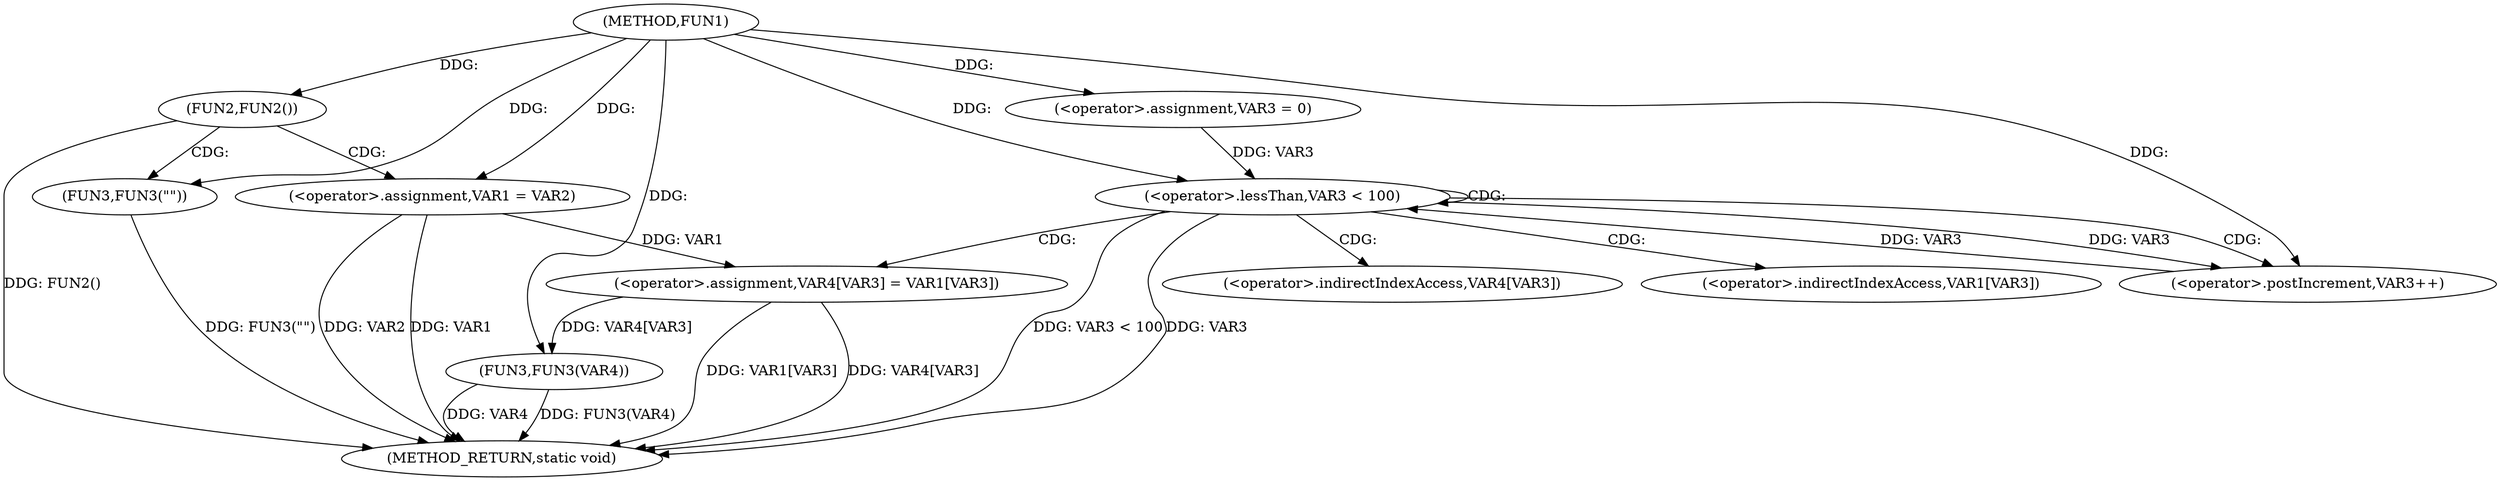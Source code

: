 digraph FUN1 {  
"1000100" [label = "(METHOD,FUN1)" ]
"1000136" [label = "(METHOD_RETURN,static void)" ]
"1000105" [label = "(FUN2,FUN2())" ]
"1000107" [label = "(FUN3,FUN3(\"\"))" ]
"1000111" [label = "(<operator>.assignment,VAR1 = VAR2)" ]
"1000118" [label = "(<operator>.assignment,VAR3 = 0)" ]
"1000121" [label = "(<operator>.lessThan,VAR3 < 100)" ]
"1000124" [label = "(<operator>.postIncrement,VAR3++)" ]
"1000127" [label = "(<operator>.assignment,VAR4[VAR3] = VAR1[VAR3])" ]
"1000134" [label = "(FUN3,FUN3(VAR4))" ]
"1000128" [label = "(<operator>.indirectIndexAccess,VAR4[VAR3])" ]
"1000131" [label = "(<operator>.indirectIndexAccess,VAR1[VAR3])" ]
  "1000107" -> "1000136"  [ label = "DDG: FUN3(\"\")"] 
  "1000105" -> "1000136"  [ label = "DDG: FUN2()"] 
  "1000134" -> "1000136"  [ label = "DDG: FUN3(VAR4)"] 
  "1000121" -> "1000136"  [ label = "DDG: VAR3 < 100"] 
  "1000111" -> "1000136"  [ label = "DDG: VAR1"] 
  "1000121" -> "1000136"  [ label = "DDG: VAR3"] 
  "1000127" -> "1000136"  [ label = "DDG: VAR4[VAR3]"] 
  "1000134" -> "1000136"  [ label = "DDG: VAR4"] 
  "1000111" -> "1000136"  [ label = "DDG: VAR2"] 
  "1000127" -> "1000136"  [ label = "DDG: VAR1[VAR3]"] 
  "1000100" -> "1000105"  [ label = "DDG: "] 
  "1000100" -> "1000107"  [ label = "DDG: "] 
  "1000100" -> "1000111"  [ label = "DDG: "] 
  "1000100" -> "1000118"  [ label = "DDG: "] 
  "1000124" -> "1000121"  [ label = "DDG: VAR3"] 
  "1000118" -> "1000121"  [ label = "DDG: VAR3"] 
  "1000100" -> "1000121"  [ label = "DDG: "] 
  "1000121" -> "1000124"  [ label = "DDG: VAR3"] 
  "1000100" -> "1000124"  [ label = "DDG: "] 
  "1000111" -> "1000127"  [ label = "DDG: VAR1"] 
  "1000127" -> "1000134"  [ label = "DDG: VAR4[VAR3]"] 
  "1000100" -> "1000134"  [ label = "DDG: "] 
  "1000105" -> "1000107"  [ label = "CDG: "] 
  "1000105" -> "1000111"  [ label = "CDG: "] 
  "1000121" -> "1000128"  [ label = "CDG: "] 
  "1000121" -> "1000121"  [ label = "CDG: "] 
  "1000121" -> "1000124"  [ label = "CDG: "] 
  "1000121" -> "1000131"  [ label = "CDG: "] 
  "1000121" -> "1000127"  [ label = "CDG: "] 
}
